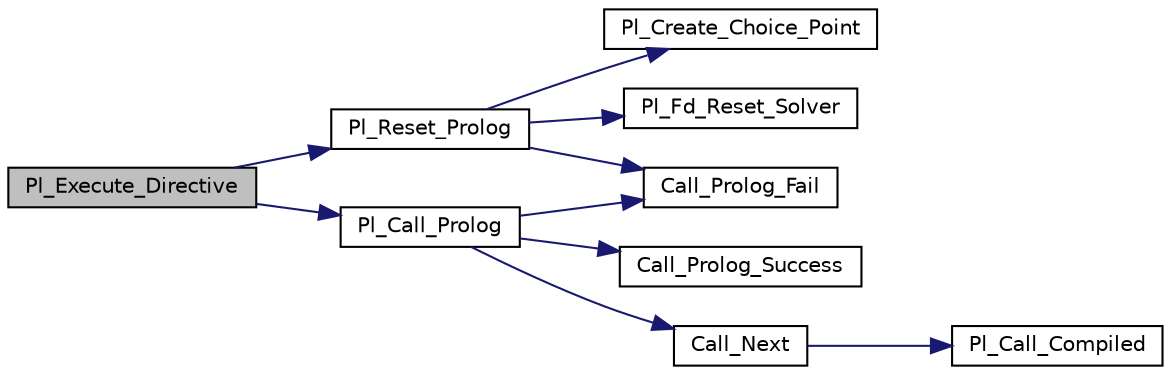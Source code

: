 digraph "Pl_Execute_Directive"
{
  edge [fontname="Helvetica",fontsize="10",labelfontname="Helvetica",labelfontsize="10"];
  node [fontname="Helvetica",fontsize="10",shape=record];
  rankdir="LR";
  Node1 [label="Pl_Execute_Directive",height=0.2,width=0.4,color="black", fillcolor="grey75", style="filled", fontcolor="black"];
  Node1 -> Node2 [color="midnightblue",fontsize="10",style="solid",fontname="Helvetica"];
  Node2 [label="Pl_Reset_Prolog",height=0.2,width=0.4,color="black", fillcolor="white", style="filled",URL="$engine_8c.html#a3cc65f95d082c9905c9eaf0821ace5a6"];
  Node2 -> Node3 [color="midnightblue",fontsize="10",style="solid",fontname="Helvetica"];
  Node3 [label="Pl_Create_Choice_Point",height=0.2,width=0.4,color="black", fillcolor="white", style="filled",URL="$wam__inst_8c.html#a482d0f0a0b2ac53fc463aaa753ce071e"];
  Node2 -> Node4 [color="midnightblue",fontsize="10",style="solid",fontname="Helvetica"];
  Node4 [label="Call_Prolog_Fail",height=0.2,width=0.4,color="black", fillcolor="white", style="filled",URL="$engine_8c.html#accfe7947a971f240bf7b8b2bedc59e29"];
  Node2 -> Node5 [color="midnightblue",fontsize="10",style="solid",fontname="Helvetica"];
  Node5 [label="Pl_Fd_Reset_Solver",height=0.2,width=0.4,color="black", fillcolor="white", style="filled",URL="$if__no__fd_8c.html#af9ad0d76d0a941dd34530d628ec61eb0"];
  Node1 -> Node6 [color="midnightblue",fontsize="10",style="solid",fontname="Helvetica"];
  Node6 [label="Pl_Call_Prolog",height=0.2,width=0.4,color="black", fillcolor="white", style="filled",URL="$engine_8c.html#a837196745e0fb6af03ee5e5d062e1087"];
  Node6 -> Node4 [color="midnightblue",fontsize="10",style="solid",fontname="Helvetica"];
  Node6 -> Node7 [color="midnightblue",fontsize="10",style="solid",fontname="Helvetica"];
  Node7 [label="Call_Prolog_Success",height=0.2,width=0.4,color="black", fillcolor="white", style="filled",URL="$engine_8c.html#ae7d5f8d0ac490ede3fcb48af7cceec55"];
  Node6 -> Node8 [color="midnightblue",fontsize="10",style="solid",fontname="Helvetica"];
  Node8 [label="Call_Next",height=0.2,width=0.4,color="black", fillcolor="white", style="filled",URL="$engine_8c.html#a5f34f0c2b928a4bfe7057ced6cd446c8"];
  Node8 -> Node9 [color="midnightblue",fontsize="10",style="solid",fontname="Helvetica"];
  Node9 [label="Pl_Call_Compiled",height=0.2,width=0.4,color="black", fillcolor="white", style="filled",URL="$engine_8c.html#a598600283dd767c2b3d11e798384023c"];
}
